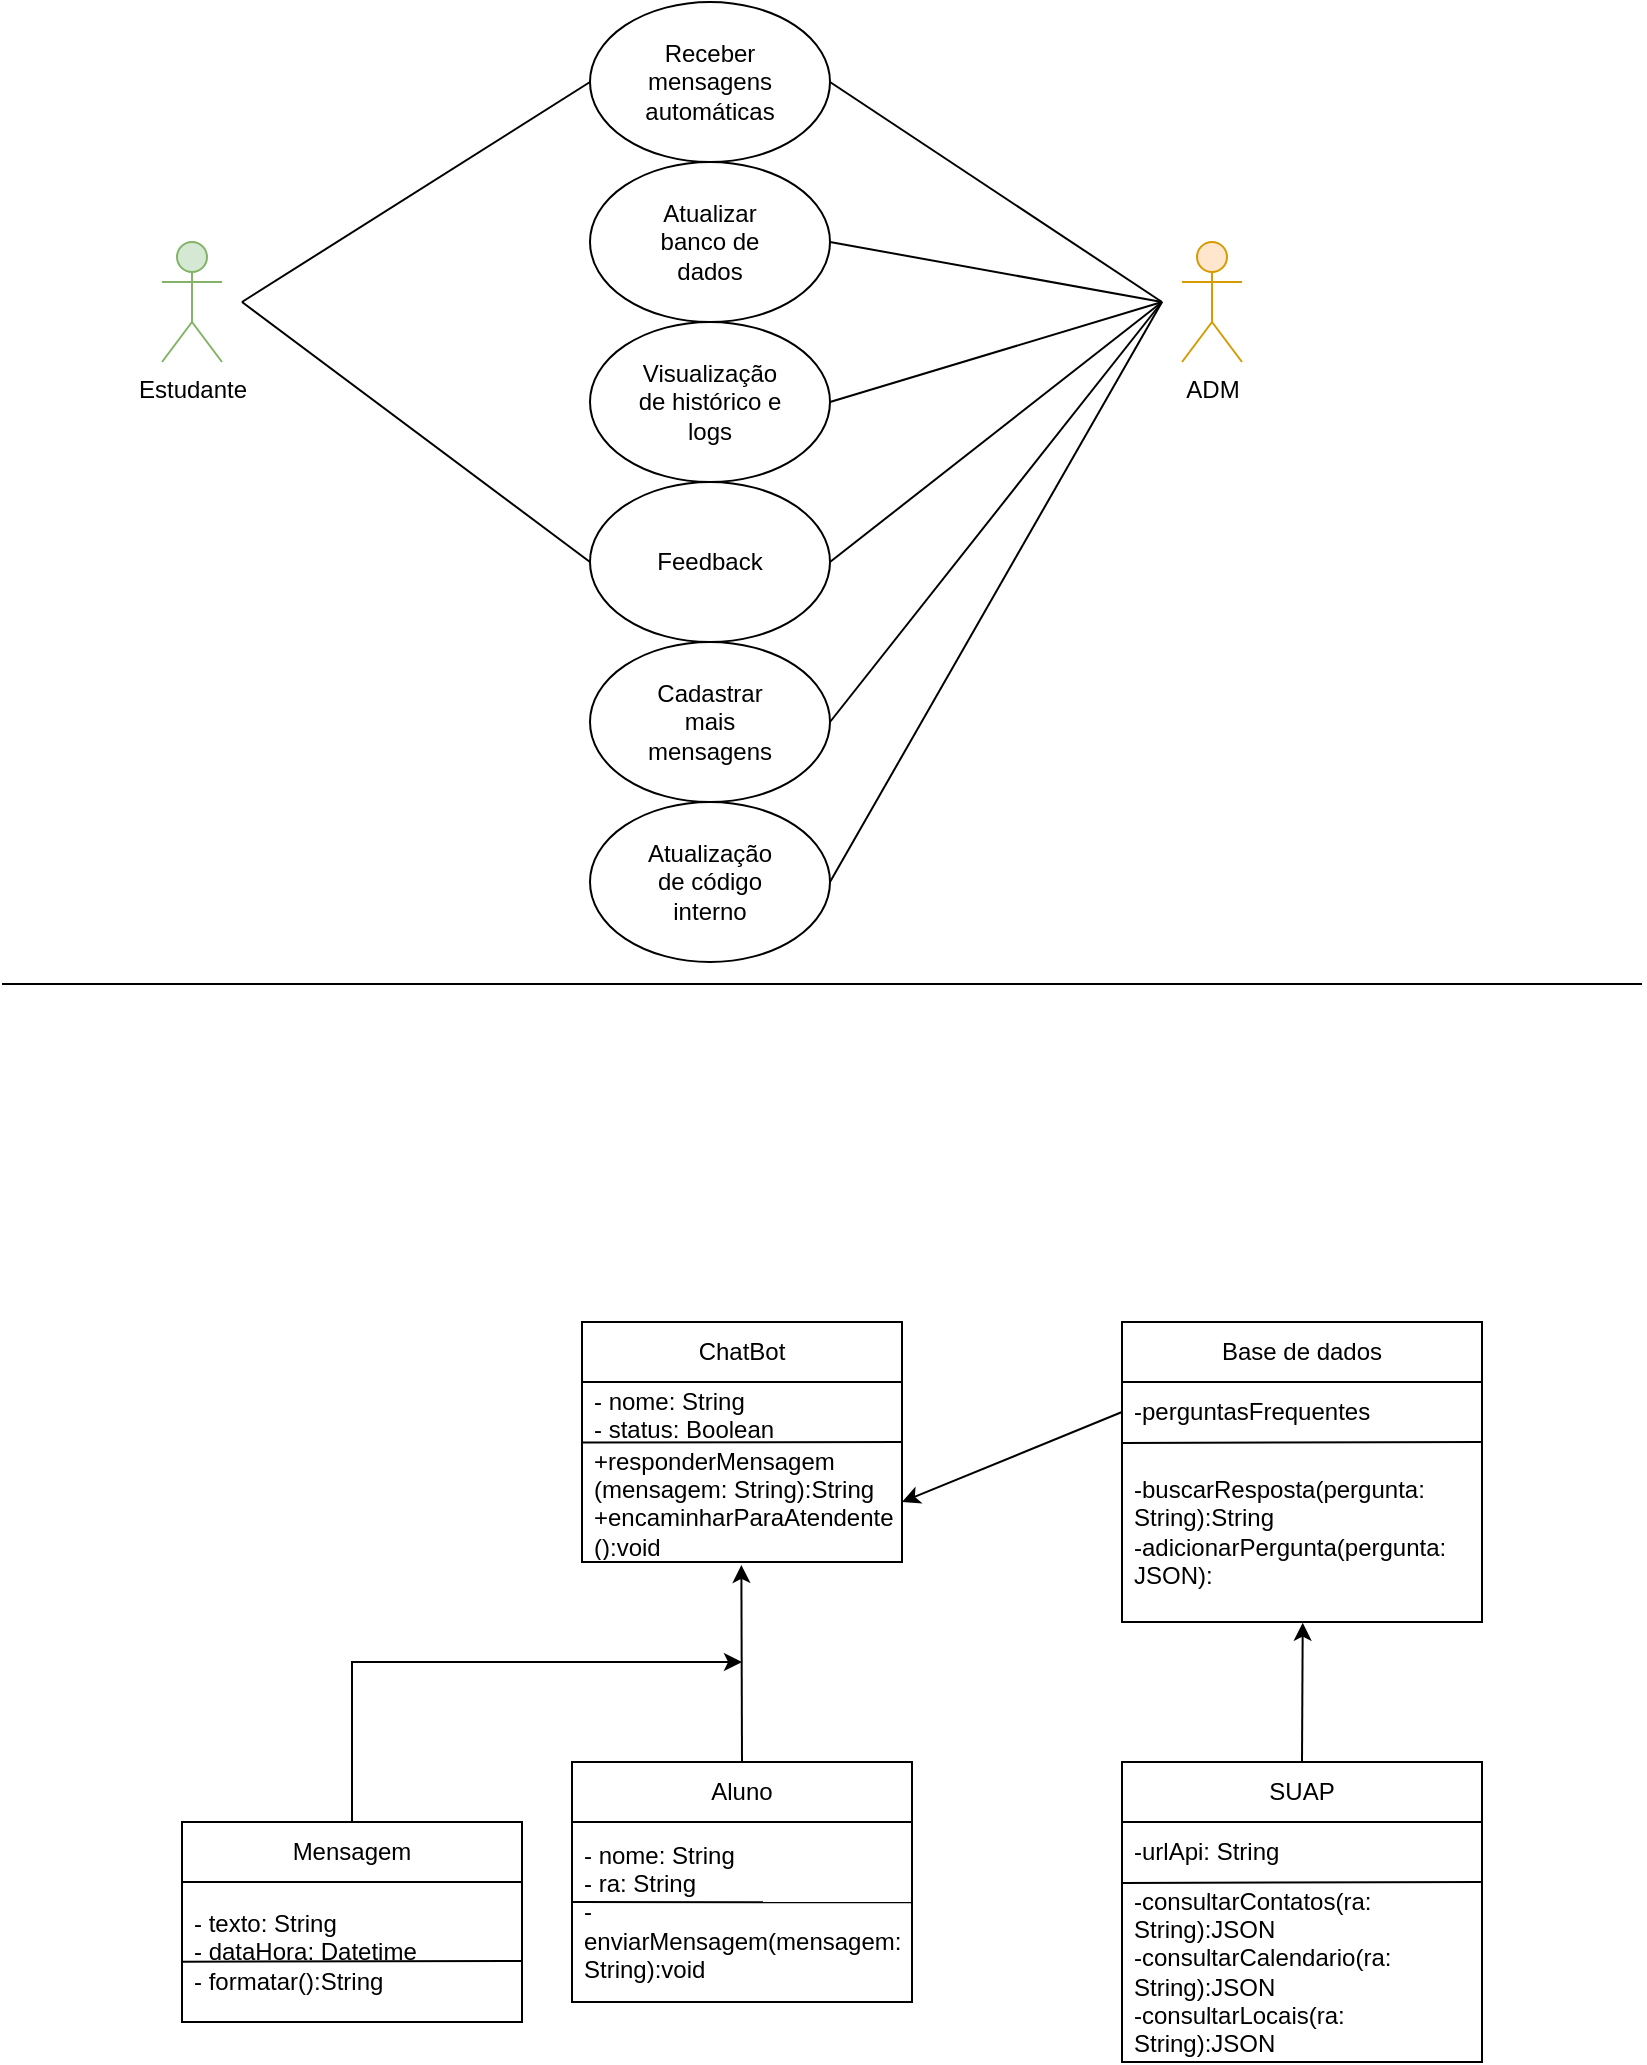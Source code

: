 <mxfile version="27.0.2">
  <diagram name="Página-1" id="9H2p1YK96EGHO1hDg4qJ">
    <mxGraphModel dx="1178" dy="635" grid="1" gridSize="10" guides="1" tooltips="1" connect="1" arrows="1" fold="1" page="1" pageScale="1" pageWidth="827" pageHeight="1169" math="0" shadow="0">
      <root>
        <mxCell id="0" />
        <mxCell id="1" parent="0" />
        <mxCell id="1IMz-awUyQO1gc2ZHXrj-1" value="Estudante" style="shape=umlActor;verticalLabelPosition=bottom;verticalAlign=top;html=1;outlineConnect=0;fillColor=#d5e8d4;strokeColor=#82b366;shadow=0;" vertex="1" parent="1">
          <mxGeometry x="80" y="150" width="30" height="60" as="geometry" />
        </mxCell>
        <mxCell id="1IMz-awUyQO1gc2ZHXrj-15" value="ADM" style="shape=umlActor;verticalLabelPosition=bottom;verticalAlign=top;html=1;outlineConnect=0;fillColor=#ffe6cc;strokeColor=#d79b00;" vertex="1" parent="1">
          <mxGeometry x="590" y="150" width="30" height="60" as="geometry" />
        </mxCell>
        <mxCell id="1IMz-awUyQO1gc2ZHXrj-41" value="" style="group" vertex="1" connectable="0" parent="1">
          <mxGeometry x="294" y="110" width="120" height="80" as="geometry" />
        </mxCell>
        <mxCell id="1IMz-awUyQO1gc2ZHXrj-42" value="" style="ellipse;whiteSpace=wrap;html=1;" vertex="1" parent="1IMz-awUyQO1gc2ZHXrj-41">
          <mxGeometry width="120" height="80" as="geometry" />
        </mxCell>
        <mxCell id="1IMz-awUyQO1gc2ZHXrj-43" value="Atualizar banco de dados" style="text;html=1;align=center;verticalAlign=middle;whiteSpace=wrap;rounded=0;" vertex="1" parent="1IMz-awUyQO1gc2ZHXrj-41">
          <mxGeometry x="20" y="25" width="80" height="30" as="geometry" />
        </mxCell>
        <mxCell id="1IMz-awUyQO1gc2ZHXrj-47" value="" style="endArrow=none;html=1;rounded=0;" edge="1" parent="1">
          <mxGeometry width="50" height="50" relative="1" as="geometry">
            <mxPoint y="521" as="sourcePoint" />
            <mxPoint x="820" y="521" as="targetPoint" />
          </mxGeometry>
        </mxCell>
        <mxCell id="1IMz-awUyQO1gc2ZHXrj-48" value="ChatBot" style="swimlane;fontStyle=0;childLayout=stackLayout;horizontal=1;startSize=30;horizontalStack=0;resizeParent=1;resizeParentMax=0;resizeLast=0;collapsible=1;marginBottom=0;whiteSpace=wrap;html=1;" vertex="1" parent="1">
          <mxGeometry x="290" y="690" width="160" height="120" as="geometry" />
        </mxCell>
        <mxCell id="1IMz-awUyQO1gc2ZHXrj-49" value="- nome: String&lt;div&gt;- status: Boolean&lt;/div&gt;" style="text;strokeColor=none;fillColor=none;align=left;verticalAlign=middle;spacingLeft=4;spacingRight=4;overflow=hidden;points=[[0,0.5],[1,0.5]];portConstraint=eastwest;rotatable=0;whiteSpace=wrap;html=1;" vertex="1" parent="1IMz-awUyQO1gc2ZHXrj-48">
          <mxGeometry y="30" width="160" height="30" as="geometry" />
        </mxCell>
        <mxCell id="1IMz-awUyQO1gc2ZHXrj-51" value="+responderMensagem&lt;div&gt;(mensagem: String):String&lt;/div&gt;&lt;div&gt;+encaminharParaAtendente ():void&lt;/div&gt;" style="text;strokeColor=none;fillColor=none;align=left;verticalAlign=middle;spacingLeft=4;spacingRight=4;overflow=hidden;points=[[0,0.5],[1,0.5]];portConstraint=eastwest;rotatable=0;whiteSpace=wrap;html=1;" vertex="1" parent="1IMz-awUyQO1gc2ZHXrj-48">
          <mxGeometry y="60" width="160" height="60" as="geometry" />
        </mxCell>
        <mxCell id="1IMz-awUyQO1gc2ZHXrj-52" value="" style="endArrow=none;html=1;rounded=0;exitX=0.002;exitY=0.005;exitDx=0;exitDy=0;exitPerimeter=0;entryX=0.997;entryY=1.002;entryDx=0;entryDy=0;entryPerimeter=0;" edge="1" parent="1IMz-awUyQO1gc2ZHXrj-48" source="1IMz-awUyQO1gc2ZHXrj-51" target="1IMz-awUyQO1gc2ZHXrj-49">
          <mxGeometry width="50" height="50" relative="1" as="geometry">
            <mxPoint x="-80" y="110" as="sourcePoint" />
            <mxPoint x="-30" y="60" as="targetPoint" />
          </mxGeometry>
        </mxCell>
        <mxCell id="1IMz-awUyQO1gc2ZHXrj-53" value="Base de dados" style="swimlane;fontStyle=0;childLayout=stackLayout;horizontal=1;startSize=30;horizontalStack=0;resizeParent=1;resizeParentMax=0;resizeLast=0;collapsible=1;marginBottom=0;whiteSpace=wrap;html=1;" vertex="1" parent="1">
          <mxGeometry x="560" y="690" width="180" height="150" as="geometry" />
        </mxCell>
        <mxCell id="1IMz-awUyQO1gc2ZHXrj-54" value="-perguntasFrequentes" style="text;strokeColor=none;fillColor=none;align=left;verticalAlign=middle;spacingLeft=4;spacingRight=4;overflow=hidden;points=[[0,0.5],[1,0.5]];portConstraint=eastwest;rotatable=0;whiteSpace=wrap;html=1;" vertex="1" parent="1IMz-awUyQO1gc2ZHXrj-53">
          <mxGeometry y="30" width="180" height="30" as="geometry" />
        </mxCell>
        <mxCell id="1IMz-awUyQO1gc2ZHXrj-55" value="-buscarResposta(pergunta: String):String&lt;div&gt;-adicionarPergunta(pergunta: JSON):&lt;/div&gt;" style="text;strokeColor=none;fillColor=none;align=left;verticalAlign=middle;spacingLeft=4;spacingRight=4;overflow=hidden;points=[[0,0.5],[1,0.5]];portConstraint=eastwest;rotatable=0;whiteSpace=wrap;html=1;" vertex="1" parent="1IMz-awUyQO1gc2ZHXrj-53">
          <mxGeometry y="60" width="180" height="90" as="geometry" />
        </mxCell>
        <mxCell id="1IMz-awUyQO1gc2ZHXrj-56" value="" style="endArrow=none;html=1;rounded=0;exitX=0.002;exitY=0.005;exitDx=0;exitDy=0;exitPerimeter=0;entryX=0.997;entryY=1.002;entryDx=0;entryDy=0;entryPerimeter=0;" edge="1" parent="1IMz-awUyQO1gc2ZHXrj-53" source="1IMz-awUyQO1gc2ZHXrj-55" target="1IMz-awUyQO1gc2ZHXrj-54">
          <mxGeometry width="50" height="50" relative="1" as="geometry">
            <mxPoint x="-80" y="110" as="sourcePoint" />
            <mxPoint x="-30" y="60" as="targetPoint" />
          </mxGeometry>
        </mxCell>
        <mxCell id="1IMz-awUyQO1gc2ZHXrj-57" value="Aluno" style="swimlane;fontStyle=0;childLayout=stackLayout;horizontal=1;startSize=30;horizontalStack=0;resizeParent=1;resizeParentMax=0;resizeLast=0;collapsible=1;marginBottom=0;whiteSpace=wrap;html=1;" vertex="1" parent="1">
          <mxGeometry x="285" y="910" width="170" height="120" as="geometry" />
        </mxCell>
        <mxCell id="1IMz-awUyQO1gc2ZHXrj-60" value="" style="endArrow=none;html=1;rounded=0;entryX=1;entryY=0.446;entryDx=0;entryDy=0;entryPerimeter=0;" edge="1" parent="1IMz-awUyQO1gc2ZHXrj-57" target="1IMz-awUyQO1gc2ZHXrj-58">
          <mxGeometry width="50" height="50" relative="1" as="geometry">
            <mxPoint y="70" as="sourcePoint" />
            <mxPoint x="180" y="70" as="targetPoint" />
          </mxGeometry>
        </mxCell>
        <mxCell id="1IMz-awUyQO1gc2ZHXrj-58" value="- nome: String&lt;div&gt;- ra: String&lt;/div&gt;&lt;div&gt;-enviarMensagem(mensagem: String):void&lt;/div&gt;" style="text;strokeColor=none;fillColor=none;align=left;verticalAlign=middle;spacingLeft=4;spacingRight=4;overflow=hidden;points=[[0,0.5],[1,0.5]];portConstraint=eastwest;rotatable=0;whiteSpace=wrap;html=1;" vertex="1" parent="1IMz-awUyQO1gc2ZHXrj-57">
          <mxGeometry y="30" width="170" height="90" as="geometry" />
        </mxCell>
        <mxCell id="1IMz-awUyQO1gc2ZHXrj-62" value="" style="endArrow=classic;html=1;rounded=0;exitX=0.5;exitY=0;exitDx=0;exitDy=0;entryX=0.498;entryY=1.024;entryDx=0;entryDy=0;entryPerimeter=0;" edge="1" parent="1" source="1IMz-awUyQO1gc2ZHXrj-57" target="1IMz-awUyQO1gc2ZHXrj-51">
          <mxGeometry width="50" height="50" relative="1" as="geometry">
            <mxPoint x="320" y="900" as="sourcePoint" />
            <mxPoint x="370" y="850" as="targetPoint" />
          </mxGeometry>
        </mxCell>
        <mxCell id="1IMz-awUyQO1gc2ZHXrj-63" value="" style="endArrow=classic;html=1;rounded=0;entryX=1;entryY=0.5;entryDx=0;entryDy=0;exitX=0;exitY=0.5;exitDx=0;exitDy=0;" edge="1" parent="1" source="1IMz-awUyQO1gc2ZHXrj-54" target="1IMz-awUyQO1gc2ZHXrj-51">
          <mxGeometry width="50" height="50" relative="1" as="geometry">
            <mxPoint x="500" y="930" as="sourcePoint" />
            <mxPoint x="550" y="880" as="targetPoint" />
          </mxGeometry>
        </mxCell>
        <mxCell id="1IMz-awUyQO1gc2ZHXrj-64" value="SUAP" style="swimlane;fontStyle=0;childLayout=stackLayout;horizontal=1;startSize=30;horizontalStack=0;resizeParent=1;resizeParentMax=0;resizeLast=0;collapsible=1;marginBottom=0;whiteSpace=wrap;html=1;" vertex="1" parent="1">
          <mxGeometry x="560" y="910" width="180" height="150" as="geometry" />
        </mxCell>
        <mxCell id="1IMz-awUyQO1gc2ZHXrj-65" value="-urlApi: String" style="text;strokeColor=none;fillColor=none;align=left;verticalAlign=middle;spacingLeft=4;spacingRight=4;overflow=hidden;points=[[0,0.5],[1,0.5]];portConstraint=eastwest;rotatable=0;whiteSpace=wrap;html=1;" vertex="1" parent="1IMz-awUyQO1gc2ZHXrj-64">
          <mxGeometry y="30" width="180" height="30" as="geometry" />
        </mxCell>
        <mxCell id="1IMz-awUyQO1gc2ZHXrj-66" value="-consultarContatos(ra: String):JSON&lt;div&gt;-consultarCalendario(ra: String):JSON&lt;/div&gt;&lt;div&gt;-consultarLocais(ra: String):JSON&lt;/div&gt;" style="text;strokeColor=none;fillColor=none;align=left;verticalAlign=middle;spacingLeft=4;spacingRight=4;overflow=hidden;points=[[0,0.5],[1,0.5]];portConstraint=eastwest;rotatable=0;whiteSpace=wrap;html=1;" vertex="1" parent="1IMz-awUyQO1gc2ZHXrj-64">
          <mxGeometry y="60" width="180" height="90" as="geometry" />
        </mxCell>
        <mxCell id="1IMz-awUyQO1gc2ZHXrj-67" value="" style="endArrow=none;html=1;rounded=0;exitX=0.002;exitY=0.005;exitDx=0;exitDy=0;exitPerimeter=0;entryX=0.997;entryY=1.002;entryDx=0;entryDy=0;entryPerimeter=0;" edge="1" parent="1IMz-awUyQO1gc2ZHXrj-64" source="1IMz-awUyQO1gc2ZHXrj-66" target="1IMz-awUyQO1gc2ZHXrj-65">
          <mxGeometry width="50" height="50" relative="1" as="geometry">
            <mxPoint x="-80" y="110" as="sourcePoint" />
            <mxPoint x="-30" y="60" as="targetPoint" />
          </mxGeometry>
        </mxCell>
        <mxCell id="1IMz-awUyQO1gc2ZHXrj-68" value="Mensagem" style="swimlane;fontStyle=0;childLayout=stackLayout;horizontal=1;startSize=30;horizontalStack=0;resizeParent=1;resizeParentMax=0;resizeLast=0;collapsible=1;marginBottom=0;whiteSpace=wrap;html=1;" vertex="1" parent="1">
          <mxGeometry x="90" y="940" width="170" height="100" as="geometry" />
        </mxCell>
        <mxCell id="1IMz-awUyQO1gc2ZHXrj-69" value="" style="endArrow=none;html=1;rounded=0;exitX=-0.003;exitY=0.569;exitDx=0;exitDy=0;exitPerimeter=0;entryX=0.999;entryY=0.564;entryDx=0;entryDy=0;entryPerimeter=0;" edge="1" parent="1IMz-awUyQO1gc2ZHXrj-68" target="1IMz-awUyQO1gc2ZHXrj-70" source="1IMz-awUyQO1gc2ZHXrj-70">
          <mxGeometry width="50" height="50" relative="1" as="geometry">
            <mxPoint x="-10" y="70" as="sourcePoint" />
            <mxPoint x="180" y="70" as="targetPoint" />
          </mxGeometry>
        </mxCell>
        <mxCell id="1IMz-awUyQO1gc2ZHXrj-70" value="- texto: String&lt;div&gt;- dataHora: Datetime&lt;/div&gt;&lt;div&gt;- formatar():String&lt;/div&gt;" style="text;strokeColor=none;fillColor=none;align=left;verticalAlign=middle;spacingLeft=4;spacingRight=4;overflow=hidden;points=[[0,0.5],[1,0.5]];portConstraint=eastwest;rotatable=0;whiteSpace=wrap;html=1;" vertex="1" parent="1IMz-awUyQO1gc2ZHXrj-68">
          <mxGeometry y="30" width="170" height="70" as="geometry" />
        </mxCell>
        <mxCell id="1IMz-awUyQO1gc2ZHXrj-71" value="" style="endArrow=classic;html=1;rounded=0;exitX=0.5;exitY=0;exitDx=0;exitDy=0;" edge="1" parent="1" source="1IMz-awUyQO1gc2ZHXrj-68">
          <mxGeometry width="50" height="50" relative="1" as="geometry">
            <mxPoint x="160" y="900" as="sourcePoint" />
            <mxPoint x="370" y="860" as="targetPoint" />
            <Array as="points">
              <mxPoint x="175" y="860" />
            </Array>
          </mxGeometry>
        </mxCell>
        <mxCell id="1IMz-awUyQO1gc2ZHXrj-72" value="" style="endArrow=classic;html=1;rounded=0;exitX=0.5;exitY=0;exitDx=0;exitDy=0;entryX=0.502;entryY=1.004;entryDx=0;entryDy=0;entryPerimeter=0;" edge="1" parent="1" source="1IMz-awUyQO1gc2ZHXrj-64" target="1IMz-awUyQO1gc2ZHXrj-55">
          <mxGeometry width="50" height="50" relative="1" as="geometry">
            <mxPoint x="650" y="900" as="sourcePoint" />
            <mxPoint x="700" y="850" as="targetPoint" />
          </mxGeometry>
        </mxCell>
        <mxCell id="1IMz-awUyQO1gc2ZHXrj-89" value="" style="endArrow=none;html=1;rounded=0;exitX=1;exitY=0.5;exitDx=0;exitDy=0;" edge="1" parent="1" source="1IMz-awUyQO1gc2ZHXrj-42">
          <mxGeometry width="50" height="50" relative="1" as="geometry">
            <mxPoint x="520" y="230" as="sourcePoint" />
            <mxPoint x="580" y="180" as="targetPoint" />
          </mxGeometry>
        </mxCell>
        <mxCell id="1IMz-awUyQO1gc2ZHXrj-90" value="" style="endArrow=none;html=1;rounded=0;entryX=0;entryY=0.5;entryDx=0;entryDy=0;" edge="1" parent="1" target="1IMz-awUyQO1gc2ZHXrj-92">
          <mxGeometry width="50" height="50" relative="1" as="geometry">
            <mxPoint x="120" y="180" as="sourcePoint" />
            <mxPoint x="290" y="100" as="targetPoint" />
          </mxGeometry>
        </mxCell>
        <mxCell id="1IMz-awUyQO1gc2ZHXrj-91" value="" style="group" vertex="1" connectable="0" parent="1">
          <mxGeometry x="294" y="30" width="120" height="80" as="geometry" />
        </mxCell>
        <mxCell id="1IMz-awUyQO1gc2ZHXrj-92" value="" style="ellipse;whiteSpace=wrap;html=1;" vertex="1" parent="1IMz-awUyQO1gc2ZHXrj-91">
          <mxGeometry width="120" height="80" as="geometry" />
        </mxCell>
        <mxCell id="1IMz-awUyQO1gc2ZHXrj-93" value="Receber mensagens automáticas" style="text;html=1;align=center;verticalAlign=middle;whiteSpace=wrap;rounded=0;" vertex="1" parent="1IMz-awUyQO1gc2ZHXrj-91">
          <mxGeometry x="20" y="25" width="80" height="30" as="geometry" />
        </mxCell>
        <mxCell id="1IMz-awUyQO1gc2ZHXrj-94" value="" style="endArrow=none;html=1;rounded=0;exitX=1;exitY=0.5;exitDx=0;exitDy=0;" edge="1" parent="1" source="1IMz-awUyQO1gc2ZHXrj-92">
          <mxGeometry width="50" height="50" relative="1" as="geometry">
            <mxPoint x="490" y="110" as="sourcePoint" />
            <mxPoint x="580" y="180" as="targetPoint" />
          </mxGeometry>
        </mxCell>
        <mxCell id="1IMz-awUyQO1gc2ZHXrj-95" value="" style="group" vertex="1" connectable="0" parent="1">
          <mxGeometry x="294" y="190" width="120" height="80" as="geometry" />
        </mxCell>
        <mxCell id="1IMz-awUyQO1gc2ZHXrj-96" value="" style="ellipse;whiteSpace=wrap;html=1;" vertex="1" parent="1IMz-awUyQO1gc2ZHXrj-95">
          <mxGeometry width="120" height="80" as="geometry" />
        </mxCell>
        <mxCell id="1IMz-awUyQO1gc2ZHXrj-97" value="Visualização de histórico e logs" style="text;html=1;align=center;verticalAlign=middle;whiteSpace=wrap;rounded=0;" vertex="1" parent="1IMz-awUyQO1gc2ZHXrj-95">
          <mxGeometry x="20" y="25" width="80" height="30" as="geometry" />
        </mxCell>
        <mxCell id="1IMz-awUyQO1gc2ZHXrj-98" value="" style="endArrow=none;html=1;rounded=0;exitX=1;exitY=0.5;exitDx=0;exitDy=0;" edge="1" parent="1" source="1IMz-awUyQO1gc2ZHXrj-96">
          <mxGeometry width="50" height="50" relative="1" as="geometry">
            <mxPoint x="424" y="259.57" as="sourcePoint" />
            <mxPoint x="580" y="180" as="targetPoint" />
          </mxGeometry>
        </mxCell>
        <mxCell id="1IMz-awUyQO1gc2ZHXrj-100" value="" style="group" vertex="1" connectable="0" parent="1">
          <mxGeometry x="294" y="350" width="120" height="210" as="geometry" />
        </mxCell>
        <mxCell id="1IMz-awUyQO1gc2ZHXrj-101" value="" style="ellipse;whiteSpace=wrap;html=1;" vertex="1" parent="1IMz-awUyQO1gc2ZHXrj-100">
          <mxGeometry width="120" height="80" as="geometry" />
        </mxCell>
        <mxCell id="1IMz-awUyQO1gc2ZHXrj-102" value="Cadastrar mais mensagens" style="text;html=1;align=center;verticalAlign=middle;whiteSpace=wrap;rounded=0;" vertex="1" parent="1IMz-awUyQO1gc2ZHXrj-100">
          <mxGeometry x="20" y="25" width="80" height="30" as="geometry" />
        </mxCell>
        <mxCell id="1IMz-awUyQO1gc2ZHXrj-104" value="" style="group" vertex="1" connectable="0" parent="1IMz-awUyQO1gc2ZHXrj-100">
          <mxGeometry y="80" width="120" height="80" as="geometry" />
        </mxCell>
        <mxCell id="1IMz-awUyQO1gc2ZHXrj-105" value="" style="ellipse;whiteSpace=wrap;html=1;" vertex="1" parent="1IMz-awUyQO1gc2ZHXrj-104">
          <mxGeometry width="120" height="80" as="geometry" />
        </mxCell>
        <mxCell id="1IMz-awUyQO1gc2ZHXrj-106" value="Atualização de código interno" style="text;html=1;align=center;verticalAlign=middle;whiteSpace=wrap;rounded=0;" vertex="1" parent="1IMz-awUyQO1gc2ZHXrj-104">
          <mxGeometry x="20" y="25" width="80" height="30" as="geometry" />
        </mxCell>
        <mxCell id="1IMz-awUyQO1gc2ZHXrj-103" value="" style="endArrow=none;html=1;rounded=0;exitX=1;exitY=0.5;exitDx=0;exitDy=0;" edge="1" parent="1" source="1IMz-awUyQO1gc2ZHXrj-101">
          <mxGeometry width="50" height="50" relative="1" as="geometry">
            <mxPoint x="450" y="360" as="sourcePoint" />
            <mxPoint x="580" y="180" as="targetPoint" />
          </mxGeometry>
        </mxCell>
        <mxCell id="1IMz-awUyQO1gc2ZHXrj-107" value="" style="endArrow=none;html=1;rounded=0;exitX=1;exitY=0.5;exitDx=0;exitDy=0;" edge="1" parent="1" source="1IMz-awUyQO1gc2ZHXrj-105">
          <mxGeometry width="50" height="50" relative="1" as="geometry">
            <mxPoint x="424" y="350" as="sourcePoint" />
            <mxPoint x="580" y="180" as="targetPoint" />
          </mxGeometry>
        </mxCell>
        <mxCell id="1IMz-awUyQO1gc2ZHXrj-110" value="" style="group" vertex="1" connectable="0" parent="1">
          <mxGeometry x="294" y="270" width="120" height="80" as="geometry" />
        </mxCell>
        <mxCell id="1IMz-awUyQO1gc2ZHXrj-111" value="" style="ellipse;whiteSpace=wrap;html=1;" vertex="1" parent="1IMz-awUyQO1gc2ZHXrj-110">
          <mxGeometry width="120" height="80" as="geometry" />
        </mxCell>
        <mxCell id="1IMz-awUyQO1gc2ZHXrj-112" value="Feedback" style="text;html=1;align=center;verticalAlign=middle;whiteSpace=wrap;rounded=0;" vertex="1" parent="1IMz-awUyQO1gc2ZHXrj-110">
          <mxGeometry x="20" y="25" width="80" height="30" as="geometry" />
        </mxCell>
        <mxCell id="1IMz-awUyQO1gc2ZHXrj-114" value="" style="endArrow=none;html=1;rounded=0;exitX=1;exitY=0.5;exitDx=0;exitDy=0;" edge="1" parent="1" source="1IMz-awUyQO1gc2ZHXrj-111">
          <mxGeometry width="50" height="50" relative="1" as="geometry">
            <mxPoint x="440" y="300" as="sourcePoint" />
            <mxPoint x="580" y="180" as="targetPoint" />
          </mxGeometry>
        </mxCell>
        <mxCell id="1IMz-awUyQO1gc2ZHXrj-115" value="" style="endArrow=none;html=1;rounded=0;entryX=0;entryY=0.5;entryDx=0;entryDy=0;" edge="1" parent="1" target="1IMz-awUyQO1gc2ZHXrj-111">
          <mxGeometry width="50" height="50" relative="1" as="geometry">
            <mxPoint x="120" y="180" as="sourcePoint" />
            <mxPoint x="220" y="320" as="targetPoint" />
          </mxGeometry>
        </mxCell>
      </root>
    </mxGraphModel>
  </diagram>
</mxfile>
